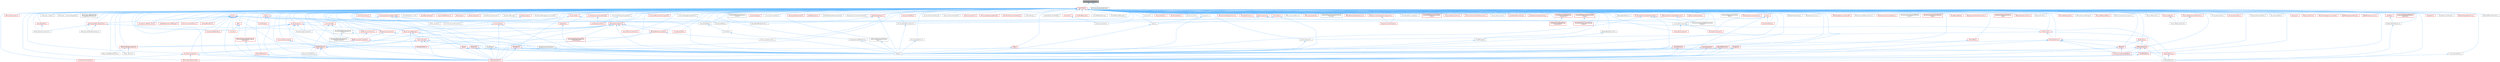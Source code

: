 digraph "NaniteAssemblyData.h"
{
 // INTERACTIVE_SVG=YES
 // LATEX_PDF_SIZE
  bgcolor="transparent";
  edge [fontname=Helvetica,fontsize=10,labelfontname=Helvetica,labelfontsize=10];
  node [fontname=Helvetica,fontsize=10,shape=box,height=0.2,width=0.4];
  Node1 [id="Node000001",label="NaniteAssemblyData.h",height=0.2,width=0.4,color="gray40", fillcolor="grey60", style="filled", fontcolor="black",tooltip=" "];
  Node1 -> Node2 [id="edge1_Node000001_Node000002",dir="back",color="steelblue1",style="solid",tooltip=" "];
  Node2 [id="Node000002",label="EngineTypes.h",height=0.2,width=0.4,color="red", fillcolor="#FFF0F0", style="filled",URL="$df/dcf/EngineTypes_8h.html",tooltip=" "];
  Node2 -> Node3 [id="edge2_Node000002_Node000003",dir="back",color="steelblue1",style="solid",tooltip=" "];
  Node3 [id="Node000003",label="AIAsyncTaskBlueprintProxy.h",height=0.2,width=0.4,color="grey40", fillcolor="white", style="filled",URL="$db/d07/AIAsyncTaskBlueprintProxy_8h.html",tooltip=" "];
  Node2 -> Node4 [id="edge3_Node000002_Node000004",dir="back",color="steelblue1",style="solid",tooltip=" "];
  Node4 [id="Node000004",label="AIPerceptionSystem.h",height=0.2,width=0.4,color="red", fillcolor="#FFF0F0", style="filled",URL="$d0/d08/AIPerceptionSystem_8h.html",tooltip=" "];
  Node2 -> Node6 [id="edge4_Node000002_Node000006",dir="back",color="steelblue1",style="solid",tooltip=" "];
  Node6 [id="Node000006",label="AITask_MoveTo.h",height=0.2,width=0.4,color="grey40", fillcolor="white", style="filled",URL="$d4/dc4/AITask__MoveTo_8h.html",tooltip=" "];
  Node2 -> Node7 [id="edge5_Node000002_Node000007",dir="back",color="steelblue1",style="solid",tooltip=" "];
  Node7 [id="Node000007",label="AITask_RunEQS.h",height=0.2,width=0.4,color="grey40", fillcolor="white", style="filled",URL="$d9/d9f/AITask__RunEQS_8h.html",tooltip=" "];
  Node2 -> Node8 [id="edge6_Node000002_Node000008",dir="back",color="steelblue1",style="solid",tooltip=" "];
  Node8 [id="Node000008",label="AbilitySystemBlueprintLibrary.h",height=0.2,width=0.4,color="grey40", fillcolor="white", style="filled",URL="$d5/dd6/AbilitySystemBlueprintLibrary_8h.html",tooltip=" "];
  Node2 -> Node9 [id="edge7_Node000002_Node000009",dir="back",color="steelblue1",style="solid",tooltip=" "];
  Node9 [id="Node000009",label="AbilitySystemComponent.h",height=0.2,width=0.4,color="grey40", fillcolor="white", style="filled",URL="$d0/da3/AbilitySystemComponent_8h.html",tooltip=" "];
  Node2 -> Node10 [id="edge8_Node000002_Node000010",dir="back",color="steelblue1",style="solid",tooltip=" "];
  Node10 [id="Node000010",label="AbilityTask_Repeat.h",height=0.2,width=0.4,color="grey40", fillcolor="white", style="filled",URL="$da/d7d/AbilityTask__Repeat_8h.html",tooltip=" "];
  Node2 -> Node11 [id="edge9_Node000002_Node000011",dir="back",color="steelblue1",style="solid",tooltip=" "];
  Node11 [id="Node000011",label="AbilityTask_VisualizeTargeting.h",height=0.2,width=0.4,color="grey40", fillcolor="white", style="filled",URL="$df/dbd/AbilityTask__VisualizeTargeting_8h.html",tooltip=" "];
  Node2 -> Node12 [id="edge10_Node000002_Node000012",dir="back",color="steelblue1",style="solid",tooltip=" "];
  Node12 [id="Node000012",label="AbilityTask_WaitAttribute\lChangeRatioThreshold.h",height=0.2,width=0.4,color="grey40", fillcolor="white", style="filled",URL="$de/d5e/AbilityTask__WaitAttributeChangeRatioThreshold_8h.html",tooltip=" "];
  Node2 -> Node13 [id="edge11_Node000002_Node000013",dir="back",color="steelblue1",style="solid",tooltip=" "];
  Node13 [id="Node000013",label="Actor.h",height=0.2,width=0.4,color="red", fillcolor="#FFF0F0", style="filled",URL="$d0/d43/Actor_8h.html",tooltip=" "];
  Node13 -> Node371 [id="edge12_Node000013_Node000371",dir="back",color="steelblue1",style="solid",tooltip=" "];
  Node371 [id="Node000371",label="Character.h",height=0.2,width=0.4,color="red", fillcolor="#FFF0F0", style="filled",URL="$db/dc7/Character_8h.html",tooltip=" "];
  Node13 -> Node377 [id="edge13_Node000013_Node000377",dir="back",color="steelblue1",style="solid",tooltip=" "];
  Node377 [id="Node000377",label="ComponentEditorUtils.h",height=0.2,width=0.4,color="red", fillcolor="#FFF0F0", style="filled",URL="$d0/d4b/ComponentEditorUtils_8h.html",tooltip=" "];
  Node13 -> Node57 [id="edge14_Node000013_Node000057",dir="back",color="steelblue1",style="solid",tooltip=" "];
  Node57 [id="Node000057",label="EditorEngine.h",height=0.2,width=0.4,color="red", fillcolor="#FFF0F0", style="filled",URL="$da/d0c/EditorEngine_8h.html",tooltip=" "];
  Node13 -> Node278 [id="edge15_Node000013_Node000278",dir="back",color="steelblue1",style="solid",tooltip=" "];
  Node278 [id="Node000278",label="EngineSharedPCH.h",height=0.2,width=0.4,color="red", fillcolor="#FFF0F0", style="filled",URL="$dc/dbb/EngineSharedPCH_8h.html",tooltip=" "];
  Node13 -> Node294 [id="edge16_Node000013_Node000294",dir="back",color="steelblue1",style="solid",tooltip=" "];
  Node294 [id="Node000294",label="EngineUtils.h",height=0.2,width=0.4,color="red", fillcolor="#FFF0F0", style="filled",URL="$d4/d61/EngineUtils_8h.html",tooltip=" "];
  Node294 -> Node50 [id="edge17_Node000294_Node000050",dir="back",color="steelblue1",style="solid",tooltip=" "];
  Node50 [id="Node000050",label="Engine.h",height=0.2,width=0.4,color="grey40", fillcolor="white", style="filled",URL="$d1/d34/Public_2Engine_8h.html",tooltip=" "];
  Node13 -> Node775 [id="edge18_Node000013_Node000775",dir="back",color="steelblue1",style="solid",tooltip=" "];
  Node775 [id="Node000775",label="GameStateBase.h",height=0.2,width=0.4,color="grey40", fillcolor="white", style="filled",URL="$dd/db9/GameStateBase_8h.html",tooltip=" "];
  Node775 -> Node776 [id="edge19_Node000775_Node000776",dir="back",color="steelblue1",style="solid",tooltip=" "];
  Node776 [id="Node000776",label="GameState.h",height=0.2,width=0.4,color="grey40", fillcolor="white", style="filled",URL="$dc/db4/GameState_8h.html",tooltip=" "];
  Node776 -> Node50 [id="edge20_Node000776_Node000050",dir="back",color="steelblue1",style="solid",tooltip=" "];
  Node13 -> Node802 [id="edge21_Node000013_Node000802",dir="back",color="steelblue1",style="solid",tooltip=" "];
  Node802 [id="Node000802",label="GameplayAbilityTargetTypes.h",height=0.2,width=0.4,color="red", fillcolor="#FFF0F0", style="filled",URL="$d8/dd1/GameplayAbilityTargetTypes_8h.html",tooltip=" "];
  Node802 -> Node8 [id="edge22_Node000802_Node000008",dir="back",color="steelblue1",style="solid",tooltip=" "];
  Node802 -> Node9 [id="edge23_Node000802_Node000009",dir="back",color="steelblue1",style="solid",tooltip=" "];
  Node802 -> Node793 [id="edge24_Node000802_Node000793",dir="back",color="steelblue1",style="solid",tooltip=" "];
  Node793 [id="Node000793",label="GameplayAbilityTargetActor\l_Trace.h",height=0.2,width=0.4,color="grey40", fillcolor="white", style="filled",URL="$d6/d1b/GameplayAbilityTargetActor__Trace_8h.html",tooltip=" "];
  Node793 -> Node794 [id="edge25_Node000793_Node000794",dir="back",color="steelblue1",style="solid",tooltip=" "];
  Node794 [id="Node000794",label="GameplayAbilityTargetActor\l_GroundTrace.h",height=0.2,width=0.4,color="red", fillcolor="#FFF0F0", style="filled",URL="$d8/daf/GameplayAbilityTargetActor__GroundTrace_8h.html",tooltip=" "];
  Node793 -> Node796 [id="edge26_Node000793_Node000796",dir="back",color="steelblue1",style="solid",tooltip=" "];
  Node796 [id="Node000796",label="GameplayAbilityTargetActor\l_SingleLineTrace.h",height=0.2,width=0.4,color="grey40", fillcolor="white", style="filled",URL="$dc/d15/GameplayAbilityTargetActor__SingleLineTrace_8h.html",tooltip=" "];
  Node13 -> Node849 [id="edge27_Node000013_Node000849",dir="back",color="steelblue1",style="solid",tooltip=" "];
  Node849 [id="Node000849",label="GameplayCueNotify_Actor.h",height=0.2,width=0.4,color="red", fillcolor="#FFF0F0", style="filled",URL="$df/d91/GameplayCueNotify__Actor_8h.html",tooltip=" "];
  Node13 -> Node777 [id="edge28_Node000013_Node000777",dir="back",color="steelblue1",style="solid",tooltip=" "];
  Node777 [id="Node000777",label="GameplayStatics.h",height=0.2,width=0.4,color="red", fillcolor="#FFF0F0", style="filled",URL="$d9/dc8/GameplayStatics_8h.html",tooltip=" "];
  Node13 -> Node453 [id="edge29_Node000013_Node000453",dir="back",color="steelblue1",style="solid",tooltip=" "];
  Node453 [id="Node000453",label="LandscapeProxy.h",height=0.2,width=0.4,color="red", fillcolor="#FFF0F0", style="filled",URL="$db/dae/LandscapeProxy_8h.html",tooltip=" "];
  Node453 -> Node460 [id="edge30_Node000453_Node000460",dir="back",color="steelblue1",style="solid",tooltip=" "];
  Node460 [id="Node000460",label="LandscapeRender.h",height=0.2,width=0.4,color="grey40", fillcolor="white", style="filled",URL="$df/d67/LandscapeRender_8h.html",tooltip=" "];
  Node13 -> Node1038 [id="edge31_Node000013_Node001038",dir="back",color="steelblue1",style="solid",tooltip=" "];
  Node1038 [id="Node001038",label="LightWeightInstanceManager.h",height=0.2,width=0.4,color="red", fillcolor="#FFF0F0", style="filled",URL="$d8/d04/LightWeightInstanceManager_8h.html",tooltip=" "];
  Node13 -> Node1051 [id="edge32_Node000013_Node001051",dir="back",color="steelblue1",style="solid",tooltip=" "];
  Node1051 [id="Node001051",label="MovieSceneSubSection.h",height=0.2,width=0.4,color="red", fillcolor="#FFF0F0", style="filled",URL="$dd/d38/MovieSceneSubSection_8h.html",tooltip=" "];
  Node13 -> Node1062 [id="edge33_Node000013_Node001062",dir="back",color="steelblue1",style="solid",tooltip=" "];
  Node1062 [id="Node001062",label="NavMovementComponent.h",height=0.2,width=0.4,color="red", fillcolor="#FFF0F0", style="filled",URL="$de/d97/NavMovementComponent_8h.html",tooltip=" "];
  Node1062 -> Node50 [id="edge34_Node001062_Node000050",dir="back",color="steelblue1",style="solid",tooltip=" "];
  Node1062 -> Node1063 [id="edge35_Node001062_Node001063",dir="back",color="steelblue1",style="solid",tooltip=" "];
  Node1063 [id="Node001063",label="PathFollowingComponent.h",height=0.2,width=0.4,color="red", fillcolor="#FFF0F0", style="filled",URL="$d5/d0b/PathFollowingComponent_8h.html",tooltip=" "];
  Node1063 -> Node3 [id="edge36_Node001063_Node000003",dir="back",color="steelblue1",style="solid",tooltip=" "];
  Node1063 -> Node6 [id="edge37_Node001063_Node000006",dir="back",color="steelblue1",style="solid",tooltip=" "];
  Node13 -> Node1105 [id="edge38_Node000013_Node001105",dir="back",color="steelblue1",style="solid",tooltip=" "];
  Node1105 [id="Node001105",label="Pawn.h",height=0.2,width=0.4,color="red", fillcolor="#FFF0F0", style="filled",URL="$db/d0a/Pawn_8h.html",tooltip=" "];
  Node1105 -> Node371 [id="edge39_Node001105_Node000371",dir="back",color="steelblue1",style="solid",tooltip=" "];
  Node1105 -> Node278 [id="edge40_Node001105_Node000278",dir="back",color="steelblue1",style="solid",tooltip=" "];
  Node13 -> Node1113 [id="edge41_Node000013_Node001113",dir="back",color="steelblue1",style="solid",tooltip=" "];
  Node1113 [id="Node001113",label="PlayerCameraManager.h",height=0.2,width=0.4,color="red", fillcolor="#FFF0F0", style="filled",URL="$d6/da6/PlayerCameraManager_8h.html",tooltip=" "];
  Node1113 -> Node50 [id="edge42_Node001113_Node000050",dir="back",color="steelblue1",style="solid",tooltip=" "];
  Node1113 -> Node278 [id="edge43_Node001113_Node000278",dir="back",color="steelblue1",style="solid",tooltip=" "];
  Node1113 -> Node386 [id="edge44_Node001113_Node000386",dir="back",color="steelblue1",style="solid",tooltip=" "];
  Node386 [id="Node000386",label="PlayerController.h",height=0.2,width=0.4,color="red", fillcolor="#FFF0F0", style="filled",URL="$db/db4/PlayerController_8h.html",tooltip=" "];
  Node386 -> Node387 [id="edge45_Node000386_Node000387",dir="back",color="steelblue1",style="solid",tooltip=" "];
  Node387 [id="Node000387",label="BodyInstance.h",height=0.2,width=0.4,color="red", fillcolor="#FFF0F0", style="filled",URL="$d3/d42/BodyInstance_8h.html",tooltip=" "];
  Node387 -> Node278 [id="edge46_Node000387_Node000278",dir="back",color="steelblue1",style="solid",tooltip=" "];
  Node387 -> Node447 [id="edge47_Node000387_Node000447",dir="back",color="steelblue1",style="solid",tooltip=" "];
  Node447 [id="Node000447",label="ISMComponentDescriptor.h",height=0.2,width=0.4,color="red", fillcolor="#FFF0F0", style="filled",URL="$dd/d82/ISMComponentDescriptor_8h.html",tooltip=" "];
  Node387 -> Node453 [id="edge48_Node000387_Node000453",dir="back",color="steelblue1",style="solid",tooltip=" "];
  Node387 -> Node463 [id="edge49_Node000387_Node000463",dir="back",color="steelblue1",style="solid",tooltip=" "];
  Node463 [id="Node000463",label="PhysicsThreadLibrary.h",height=0.2,width=0.4,color="grey40", fillcolor="white", style="filled",URL="$dd/df6/PhysicsThreadLibrary_8h.html",tooltip=" "];
  Node387 -> Node464 [id="edge50_Node000387_Node000464",dir="back",color="steelblue1",style="solid",tooltip=" "];
  Node464 [id="Node000464",label="PrimitiveComponent.h",height=0.2,width=0.4,color="red", fillcolor="#FFF0F0", style="filled",URL="$df/d9f/PrimitiveComponent_8h.html",tooltip=" "];
  Node464 -> Node484 [id="edge51_Node000464_Node000484",dir="back",color="steelblue1",style="solid",tooltip=" "];
  Node484 [id="Node000484",label="ClusterUnionComponent.h",height=0.2,width=0.4,color="red", fillcolor="#FFF0F0", style="filled",URL="$d0/d16/ClusterUnionComponent_8h.html",tooltip=" "];
  Node464 -> Node278 [id="edge52_Node000464_Node000278",dir="back",color="steelblue1",style="solid",tooltip=" "];
  Node464 -> Node447 [id="edge53_Node000464_Node000447",dir="back",color="steelblue1",style="solid",tooltip=" "];
  Node386 -> Node770 [id="edge54_Node000386_Node000770",dir="back",color="steelblue1",style="solid",tooltip=" "];
  Node770 [id="Node000770",label="DebugCameraController.h",height=0.2,width=0.4,color="grey40", fillcolor="white", style="filled",URL="$d1/d9e/DebugCameraController_8h.html",tooltip=" "];
  Node770 -> Node50 [id="edge55_Node000770_Node000050",dir="back",color="steelblue1",style="solid",tooltip=" "];
  Node386 -> Node278 [id="edge56_Node000386_Node000278",dir="back",color="steelblue1",style="solid",tooltip=" "];
  Node386 -> Node777 [id="edge57_Node000386_Node000777",dir="back",color="steelblue1",style="solid",tooltip=" "];
  Node386 -> Node778 [id="edge58_Node000386_Node000778",dir="back",color="steelblue1",style="solid",tooltip=" "];
  Node778 [id="Node000778",label="LocalPlayer.h",height=0.2,width=0.4,color="grey40", fillcolor="white", style="filled",URL="$d9/d4a/LocalPlayer_8h.html",tooltip=" "];
  Node778 -> Node50 [id="edge59_Node000778_Node000050",dir="back",color="steelblue1",style="solid",tooltip=" "];
  Node778 -> Node278 [id="edge60_Node000778_Node000278",dir="back",color="steelblue1",style="solid",tooltip=" "];
  Node13 -> Node464 [id="edge61_Node000013_Node000464",dir="back",color="steelblue1",style="solid",tooltip=" "];
  Node13 -> Node1305 [id="edge62_Node000013_Node001305",dir="back",color="steelblue1",style="solid",tooltip=" "];
  Node1305 [id="Node001305",label="SkeletalMeshActor.h",height=0.2,width=0.4,color="red", fillcolor="#FFF0F0", style="filled",URL="$dc/d45/SkeletalMeshActor_8h.html",tooltip=" "];
  Node2 -> Node1645 [id="edge63_Node000002_Node001645",dir="back",color="steelblue1",style="solid",tooltip=" "];
  Node1645 [id="Node001645",label="ActorComponent.h",height=0.2,width=0.4,color="red", fillcolor="#FFF0F0", style="filled",URL="$da/db1/ActorComponent_8h.html",tooltip=" "];
  Node1645 -> Node371 [id="edge64_Node001645_Node000371",dir="back",color="steelblue1",style="solid",tooltip=" "];
  Node1645 -> Node377 [id="edge65_Node001645_Node000377",dir="back",color="steelblue1",style="solid",tooltip=" "];
  Node1645 -> Node278 [id="edge66_Node001645_Node000278",dir="back",color="steelblue1",style="solid",tooltip=" "];
  Node1645 -> Node1712 [id="edge67_Node001645_Node001712",dir="back",color="steelblue1",style="solid",tooltip=" "];
  Node1712 [id="Node001712",label="MovementComponent.h",height=0.2,width=0.4,color="red", fillcolor="#FFF0F0", style="filled",URL="$dd/dc8/MovementComponent_8h.html",tooltip=" "];
  Node1712 -> Node50 [id="edge68_Node001712_Node000050",dir="back",color="steelblue1",style="solid",tooltip=" "];
  Node1712 -> Node1062 [id="edge69_Node001712_Node001062",dir="back",color="steelblue1",style="solid",tooltip=" "];
  Node1645 -> Node1063 [id="edge70_Node001645_Node001063",dir="back",color="steelblue1",style="solid",tooltip=" "];
  Node1645 -> Node1732 [id="edge71_Node001645_Node001732",dir="back",color="steelblue1",style="solid",tooltip=" "];
  Node1732 [id="Node001732",label="PawnSensingComponent.h",height=0.2,width=0.4,color="grey40", fillcolor="white", style="filled",URL="$d0/d30/PawnSensingComponent_8h.html",tooltip=" "];
  Node2 -> Node1885 [id="edge72_Node000002_Node001885",dir="back",color="steelblue1",style="solid",tooltip=" "];
  Node1885 [id="Node001885",label="ActorTransactionAnnotation.h",height=0.2,width=0.4,color="grey40", fillcolor="white", style="filled",URL="$d7/d41/ActorTransactionAnnotation_8h.html",tooltip=" "];
  Node2 -> Node1471 [id="edge73_Node000002_Node001471",dir="back",color="steelblue1",style="solid",tooltip=" "];
  Node1471 [id="Node001471",label="AnimInstanceProxy.h",height=0.2,width=0.4,color="red", fillcolor="#FFF0F0", style="filled",URL="$d6/d6e/AnimInstanceProxy_8h.html",tooltip=" "];
  Node2 -> Node1886 [id="edge74_Node000002_Node001886",dir="back",color="steelblue1",style="solid",tooltip=" "];
  Node1886 [id="Node001886",label="AnimInterpFilter.h",height=0.2,width=0.4,color="red", fillcolor="#FFF0F0", style="filled",URL="$d1/dea/AnimInterpFilter_8h.html",tooltip=" "];
  Node1886 -> Node50 [id="edge75_Node001886_Node000050",dir="back",color="steelblue1",style="solid",tooltip=" "];
  Node1886 -> Node278 [id="edge76_Node001886_Node000278",dir="back",color="steelblue1",style="solid",tooltip=" "];
  Node2 -> Node1925 [id="edge77_Node000002_Node001925",dir="back",color="steelblue1",style="solid",tooltip=" "];
  Node1925 [id="Node001925",label="AnimNodeBase.h",height=0.2,width=0.4,color="red", fillcolor="#FFF0F0", style="filled",URL="$d9/dce/AnimNodeBase_8h.html",tooltip=" "];
  Node1925 -> Node278 [id="edge78_Node001925_Node000278",dir="back",color="steelblue1",style="solid",tooltip=" "];
  Node2 -> Node1939 [id="edge79_Node000002_Node001939",dir="back",color="steelblue1",style="solid",tooltip=" "];
  Node1939 [id="Node001939",label="AnimNotifyState_Trail.h",height=0.2,width=0.4,color="grey40", fillcolor="white", style="filled",URL="$dd/d77/AnimNotifyState__Trail_8h.html",tooltip=" "];
  Node2 -> Node1940 [id="edge80_Node000002_Node001940",dir="back",color="steelblue1",style="solid",tooltip=" "];
  Node1940 [id="Node001940",label="AssetBackedTarget.h",height=0.2,width=0.4,color="red", fillcolor="#FFF0F0", style="filled",URL="$d1/da4/AssetBackedTarget_8h.html",tooltip=" "];
  Node2 -> Node1943 [id="edge81_Node000002_Node001943",dir="back",color="steelblue1",style="solid",tooltip=" "];
  Node1943 [id="Node001943",label="AsyncTreeDifferences.h",height=0.2,width=0.4,color="red", fillcolor="#FFF0F0", style="filled",URL="$dd/d63/AsyncTreeDifferences_8h.html",tooltip=" "];
  Node2 -> Node1947 [id="edge82_Node000002_Node001947",dir="back",color="steelblue1",style="solid",tooltip=" "];
  Node1947 [id="Node001947",label="Attenuation.h",height=0.2,width=0.4,color="red", fillcolor="#FFF0F0", style="filled",URL="$d3/d18/Attenuation_8h.html",tooltip=" "];
  Node2 -> Node1744 [id="edge83_Node000002_Node001744",dir="back",color="steelblue1",style="solid",tooltip=" "];
  Node1744 [id="Node001744",label="AudioComponent.h",height=0.2,width=0.4,color="red", fillcolor="#FFF0F0", style="filled",URL="$d6/d67/AudioComponent_8h.html",tooltip=" "];
  Node2 -> Node1960 [id="edge84_Node000002_Node001960",dir="back",color="steelblue1",style="solid",tooltip=" "];
  Node1960 [id="Node001960",label="AutoDestroySubsystem.h",height=0.2,width=0.4,color="grey40", fillcolor="white", style="filled",URL="$df/d26/AutoDestroySubsystem_8h.html",tooltip=" "];
  Node2 -> Node1961 [id="edge85_Node000002_Node001961",dir="back",color="steelblue1",style="solid",tooltip=" "];
  Node1961 [id="Node001961",label="AvoidanceManager.h",height=0.2,width=0.4,color="grey40", fillcolor="white", style="filled",URL="$d8/de0/AvoidanceManager_8h.html",tooltip=" "];
  Node2 -> Node596 [id="edge86_Node000002_Node000596",dir="back",color="steelblue1",style="solid",tooltip=" "];
  Node596 [id="Node000596",label="BTTask_PlayAnimation.h",height=0.2,width=0.4,color="grey40", fillcolor="white", style="filled",URL="$db/d8d/BTTask__PlayAnimation_8h.html",tooltip=" "];
  Node2 -> Node1632 [id="edge87_Node000002_Node001632",dir="back",color="steelblue1",style="solid",tooltip=" "];
  Node1632 [id="Node001632",label="BaseIteratePackagesCommandlet.h",height=0.2,width=0.4,color="grey40", fillcolor="white", style="filled",URL="$db/d9e/BaseIteratePackagesCommandlet_8h.html",tooltip=" "];
  Node2 -> Node1962 [id="edge88_Node000002_Node001962",dir="back",color="steelblue1",style="solid",tooltip=" "];
  Node1962 [id="Node001962",label="BatchedElements.h",height=0.2,width=0.4,color="red", fillcolor="#FFF0F0", style="filled",URL="$d5/dde/BatchedElements_8h.html",tooltip=" "];
  Node1962 -> Node50 [id="edge89_Node001962_Node000050",dir="back",color="steelblue1",style="solid",tooltip=" "];
  Node1962 -> Node278 [id="edge90_Node001962_Node000278",dir="back",color="steelblue1",style="solid",tooltip=" "];
  Node2 -> Node1976 [id="edge91_Node000002_Node001976",dir="back",color="steelblue1",style="solid",tooltip=" "];
  Node1976 [id="Node001976",label="Blueprint.h",height=0.2,width=0.4,color="red", fillcolor="#FFF0F0", style="filled",URL="$d8/d4d/Blueprint_8h.html",tooltip=" "];
  Node1976 -> Node50 [id="edge92_Node001976_Node000050",dir="back",color="steelblue1",style="solid",tooltip=" "];
  Node1976 -> Node278 [id="edge93_Node001976_Node000278",dir="back",color="steelblue1",style="solid",tooltip=" "];
  Node2 -> Node387 [id="edge94_Node000002_Node000387",dir="back",color="steelblue1",style="solid",tooltip=" "];
  Node2 -> Node2133 [id="edge95_Node000002_Node002133",dir="back",color="steelblue1",style="solid",tooltip=" "];
  Node2133 [id="Node002133",label="CameraCutPlaybackCapability.h",height=0.2,width=0.4,color="grey40", fillcolor="white", style="filled",URL="$dc/d6c/CameraCutPlaybackCapability_8h.html",tooltip=" "];
  Node2133 -> Node1502 [id="edge96_Node002133_Node001502",dir="back",color="steelblue1",style="solid",tooltip=" "];
  Node1502 [id="Node001502",label="LevelSequencePlayer.h",height=0.2,width=0.4,color="red", fillcolor="#FFF0F0", style="filled",URL="$d0/d5e/LevelSequencePlayer_8h.html",tooltip=" "];
  Node2 -> Node2134 [id="edge97_Node000002_Node002134",dir="back",color="steelblue1",style="solid",tooltip=" "];
  Node2134 [id="Node002134",label="CameraTypes.h",height=0.2,width=0.4,color="red", fillcolor="#FFF0F0", style="filled",URL="$d7/d63/CameraTypes_8h.html",tooltip=" "];
  Node2134 -> Node50 [id="edge98_Node002134_Node000050",dir="back",color="steelblue1",style="solid",tooltip=" "];
  Node2134 -> Node278 [id="edge99_Node002134_Node000278",dir="back",color="steelblue1",style="solid",tooltip=" "];
  Node2134 -> Node1113 [id="edge100_Node002134_Node001113",dir="back",color="steelblue1",style="solid",tooltip=" "];
  Node2 -> Node2146 [id="edge101_Node000002_Node002146",dir="back",color="steelblue1",style="solid",tooltip=" "];
  Node2146 [id="Node002146",label="Canvas.h",height=0.2,width=0.4,color="grey40", fillcolor="white", style="filled",URL="$dc/dd4/Canvas_8h.html",tooltip=" "];
  Node2146 -> Node50 [id="edge102_Node002146_Node000050",dir="back",color="steelblue1",style="solid",tooltip=" "];
  Node2 -> Node2147 [id="edge103_Node000002_Node002147",dir="back",color="steelblue1",style="solid",tooltip=" "];
  Node2147 [id="Node002147",label="CanvasItem.h",height=0.2,width=0.4,color="grey40", fillcolor="white", style="filled",URL="$dc/df2/CanvasItem_8h.html",tooltip=" "];
  Node2147 -> Node2146 [id="edge104_Node002147_Node002146",dir="back",color="steelblue1",style="solid",tooltip=" "];
  Node2147 -> Node50 [id="edge105_Node002147_Node000050",dir="back",color="steelblue1",style="solid",tooltip=" "];
  Node2 -> Node2148 [id="edge106_Node000002_Node002148",dir="back",color="steelblue1",style="solid",tooltip=" "];
  Node2148 [id="Node002148",label="CanvasTypes.h",height=0.2,width=0.4,color="red", fillcolor="#FFF0F0", style="filled",URL="$db/d7d/CanvasTypes_8h.html",tooltip=" "];
  Node2148 -> Node2146 [id="edge107_Node002148_Node002146",dir="back",color="steelblue1",style="solid",tooltip=" "];
  Node2148 -> Node50 [id="edge108_Node002148_Node000050",dir="back",color="steelblue1",style="solid",tooltip=" "];
  Node2 -> Node2152 [id="edge109_Node000002_Node002152",dir="back",color="steelblue1",style="solid",tooltip=" "];
  Node2152 [id="Node002152",label="ChaosEventRelay.h",height=0.2,width=0.4,color="grey40", fillcolor="white", style="filled",URL="$d4/dc3/ChaosEventRelay_8h.html",tooltip=" "];
  Node2 -> Node371 [id="edge110_Node000002_Node000371",dir="back",color="steelblue1",style="solid",tooltip=" "];
  Node2 -> Node1067 [id="edge111_Node000002_Node001067",dir="back",color="steelblue1",style="solid",tooltip=" "];
  Node1067 [id="Node001067",label="CharacterMovementComponent.h",height=0.2,width=0.4,color="red", fillcolor="#FFF0F0", style="filled",URL="$d8/d84/CharacterMovementComponent_8h.html",tooltip=" "];
  Node2 -> Node2153 [id="edge112_Node000002_Node002153",dir="back",color="steelblue1",style="solid",tooltip=" "];
  Node2153 [id="Node002153",label="CheatManager.h",height=0.2,width=0.4,color="grey40", fillcolor="white", style="filled",URL="$d4/def/CheatManager_8h.html",tooltip=" "];
  Node2153 -> Node50 [id="edge113_Node002153_Node000050",dir="back",color="steelblue1",style="solid",tooltip=" "];
  Node2 -> Node484 [id="edge114_Node000002_Node000484",dir="back",color="steelblue1",style="solid",tooltip=" "];
  Node2 -> Node2154 [id="edge115_Node000002_Node002154",dir="back",color="steelblue1",style="solid",tooltip=" "];
  Node2154 [id="Node002154",label="CollisionDebugDrawingPublic.h",height=0.2,width=0.4,color="grey40", fillcolor="white", style="filled",URL="$de/d1f/CollisionDebugDrawingPublic_8h.html",tooltip=" "];
  Node2 -> Node2155 [id="edge116_Node000002_Node002155",dir="back",color="steelblue1",style="solid",tooltip=" "];
  Node2155 [id="Node002155",label="CollisionProfile.h",height=0.2,width=0.4,color="red", fillcolor="#FFF0F0", style="filled",URL="$dd/d0a/CollisionProfile_8h.html",tooltip=" "];
  Node2155 -> Node793 [id="edge117_Node002155_Node000793",dir="back",color="steelblue1",style="solid",tooltip=" "];
  Node2155 -> Node463 [id="edge118_Node002155_Node000463",dir="back",color="steelblue1",style="solid",tooltip=" "];
  Node2 -> Node2179 [id="edge119_Node000002_Node002179",dir="back",color="steelblue1",style="solid",tooltip=" "];
  Node2179 [id="Node002179",label="CollisionQueryParams.h",height=0.2,width=0.4,color="red", fillcolor="#FFF0F0", style="filled",URL="$d0/d44/CollisionQueryParams_8h.html",tooltip=" "];
  Node2179 -> Node387 [id="edge120_Node002179_Node000387",dir="back",color="steelblue1",style="solid",tooltip=" "];
  Node2179 -> Node50 [id="edge121_Node002179_Node000050",dir="back",color="steelblue1",style="solid",tooltip=" "];
  Node2179 -> Node278 [id="edge122_Node002179_Node000278",dir="back",color="steelblue1",style="solid",tooltip=" "];
  Node2179 -> Node794 [id="edge123_Node002179_Node000794",dir="back",color="steelblue1",style="solid",tooltip=" "];
  Node2179 -> Node793 [id="edge124_Node002179_Node000793",dir="back",color="steelblue1",style="solid",tooltip=" "];
  Node2179 -> Node777 [id="edge125_Node002179_Node000777",dir="back",color="steelblue1",style="solid",tooltip=" "];
  Node2179 -> Node2181 [id="edge126_Node002179_Node002181",dir="back",color="steelblue1",style="solid",tooltip=" "];
  Node2181 [id="Node002181",label="GenericPhysicsInterface.h",height=0.2,width=0.4,color="red", fillcolor="#FFF0F0", style="filled",URL="$d6/de8/GenericPhysicsInterface_8h.html",tooltip=" "];
  Node2179 -> Node464 [id="edge127_Node002179_Node000464",dir="back",color="steelblue1",style="solid",tooltip=" "];
  Node2179 -> Node2211 [id="edge128_Node002179_Node002211",dir="back",color="steelblue1",style="solid",tooltip=" "];
  Node2211 [id="Node002211",label="SceneQueryData.h",height=0.2,width=0.4,color="red", fillcolor="#FFF0F0", style="filled",URL="$dc/d62/SceneQueryData_8h.html",tooltip=" "];
  Node2179 -> Node595 [id="edge129_Node002179_Node000595",dir="back",color="steelblue1",style="solid",tooltip=" "];
  Node595 [id="Node000595",label="SkeletalMeshComponent.h",height=0.2,width=0.4,color="red", fillcolor="#FFF0F0", style="filled",URL="$d8/db5/SkeletalMeshComponent_8h.html",tooltip=" "];
  Node595 -> Node596 [id="edge130_Node000595_Node000596",dir="back",color="steelblue1",style="solid",tooltip=" "];
  Node595 -> Node278 [id="edge131_Node000595_Node000278",dir="back",color="steelblue1",style="solid",tooltip=" "];
  Node2 -> Node377 [id="edge132_Node000002_Node000377",dir="back",color="steelblue1",style="solid",tooltip=" "];
  Node2 -> Node2215 [id="edge133_Node000002_Node002215",dir="back",color="steelblue1",style="solid",tooltip=" "];
  Node2215 [id="Node002215",label="ComponentInstanceDataCache.h",height=0.2,width=0.4,color="red", fillcolor="#FFF0F0", style="filled",URL="$d7/dc3/ComponentInstanceDataCache_8h.html",tooltip=" "];
  Node2215 -> Node1645 [id="edge134_Node002215_Node001645",dir="back",color="steelblue1",style="solid",tooltip=" "];
  Node2215 -> Node1885 [id="edge135_Node002215_Node001885",dir="back",color="steelblue1",style="solid",tooltip=" "];
  Node2215 -> Node50 [id="edge136_Node002215_Node000050",dir="back",color="steelblue1",style="solid",tooltip=" "];
  Node2215 -> Node278 [id="edge137_Node002215_Node000278",dir="back",color="steelblue1",style="solid",tooltip=" "];
  Node2 -> Node2185 [id="edge138_Node000002_Node002185",dir="back",color="steelblue1",style="solid",tooltip=" "];
  Node2185 [id="Node002185",label="ConstraintInstanceBlueprint\lLibrary.h",height=0.2,width=0.4,color="grey40", fillcolor="white", style="filled",URL="$d4/d22/ConstraintInstanceBlueprintLibrary_8h.html",tooltip=" "];
  Node2 -> Node2216 [id="edge139_Node000002_Node002216",dir="back",color="steelblue1",style="solid",tooltip=" "];
  Node2216 [id="Node002216",label="ConstraintTypes.h",height=0.2,width=0.4,color="red", fillcolor="#FFF0F0", style="filled",URL="$d7/dd1/ConstraintTypes_8h.html",tooltip=" "];
  Node2 -> Node1431 [id="edge140_Node000002_Node001431",dir="back",color="steelblue1",style="solid",tooltip=" "];
  Node1431 [id="Node001431",label="CurveLinearColorAtlas.h",height=0.2,width=0.4,color="grey40", fillcolor="white", style="filled",URL="$dd/d63/CurveLinearColorAtlas_8h.html",tooltip=" "];
  Node2 -> Node2226 [id="edge141_Node000002_Node002226",dir="back",color="steelblue1",style="solid",tooltip=" "];
  Node2226 [id="Node002226",label="CustomRenderPass.h",height=0.2,width=0.4,color="grey40", fillcolor="white", style="filled",URL="$d1/dc1/CustomRenderPass_8h.html",tooltip=" "];
  Node2226 -> Node460 [id="edge142_Node002226_Node000460",dir="back",color="steelblue1",style="solid",tooltip=" "];
  Node2 -> Node2227 [id="edge143_Node000002_Node002227",dir="back",color="steelblue1",style="solid",tooltip=" "];
  Node2227 [id="Node002227",label="DataLayerEditorContext.h",height=0.2,width=0.4,color="red", fillcolor="#FFF0F0", style="filled",URL="$de/d61/DataLayerEditorContext_8h.html",tooltip=" "];
  Node2 -> Node2228 [id="edge144_Node000002_Node002228",dir="back",color="steelblue1",style="solid",tooltip=" "];
  Node2228 [id="Node002228",label="DataReplication.h",height=0.2,width=0.4,color="red", fillcolor="#FFF0F0", style="filled",URL="$d8/d2a/DataReplication_8h.html",tooltip=" "];
  Node2 -> Node2230 [id="edge145_Node000002_Node002230",dir="back",color="steelblue1",style="solid",tooltip=" "];
  Node2230 [id="Node002230",label="DataflowEditorBlueprintLibrary.h",height=0.2,width=0.4,color="grey40", fillcolor="white", style="filled",URL="$d8/d30/DataflowEditorBlueprintLibrary_8h.html",tooltip=" "];
  Node2 -> Node770 [id="edge146_Node000002_Node000770",dir="back",color="steelblue1",style="solid",tooltip=" "];
  Node2 -> Node2231 [id="edge147_Node000002_Node002231",dir="back",color="steelblue1",style="solid",tooltip=" "];
  Node2231 [id="Node002231",label="DebugCameraControllerSettings.h",height=0.2,width=0.4,color="grey40", fillcolor="white", style="filled",URL="$d4/dea/DebugCameraControllerSettings_8h.html",tooltip=" "];
  Node2 -> Node2232 [id="edge148_Node000002_Node002232",dir="back",color="steelblue1",style="solid",tooltip=" "];
  Node2232 [id="Node002232",label="DebugViewModeInterface.h",height=0.2,width=0.4,color="grey40", fillcolor="white", style="filled",URL="$d9/dfb/DebugViewModeInterface_8h.html",tooltip=" "];
  Node2 -> Node1753 [id="edge149_Node000002_Node001753",dir="back",color="steelblue1",style="solid",tooltip=" "];
  Node1753 [id="Node001753",label="DecalComponent.h",height=0.2,width=0.4,color="grey40", fillcolor="white", style="filled",URL="$dc/d4d/DecalComponent_8h.html",tooltip=" "];
  Node1753 -> Node50 [id="edge150_Node001753_Node000050",dir="back",color="steelblue1",style="solid",tooltip=" "];
  Node2 -> Node2233 [id="edge151_Node000002_Node002233",dir="back",color="steelblue1",style="solid",tooltip=" "];
  Node2233 [id="Node002233",label="DialogueSoundWaveProxy.h",height=0.2,width=0.4,color="grey40", fillcolor="white", style="filled",URL="$d3/dea/DialogueSoundWaveProxy_8h.html",tooltip=" "];
  Node2233 -> Node50 [id="edge152_Node002233_Node000050",dir="back",color="steelblue1",style="solid",tooltip=" "];
  Node2 -> Node1771 [id="edge153_Node000002_Node001771",dir="back",color="steelblue1",style="solid",tooltip=" "];
  Node1771 [id="Node001771",label="DirectionalLightComponent.h",height=0.2,width=0.4,color="grey40", fillcolor="white", style="filled",URL="$d7/d1c/DirectionalLightComponent_8h.html",tooltip=" "];
  Node1771 -> Node50 [id="edge154_Node001771_Node000050",dir="back",color="steelblue1",style="solid",tooltip=" "];
  Node2 -> Node691 [id="edge155_Node000002_Node000691",dir="back",color="steelblue1",style="solid",tooltip=" "];
  Node691 [id="Node000691",label="DistanceFieldAtlas.h",height=0.2,width=0.4,color="red", fillcolor="#FFF0F0", style="filled",URL="$df/def/DistanceFieldAtlas_8h.html",tooltip=" "];
  Node2 -> Node2234 [id="edge156_Node000002_Node002234",dir="back",color="steelblue1",style="solid",tooltip=" "];
  Node2234 [id="Node002234",label="DrawDebugHelpers.h",height=0.2,width=0.4,color="red", fillcolor="#FFF0F0", style="filled",URL="$d9/d46/DrawDebugHelpers_8h.html",tooltip=" "];
  Node2234 -> Node2232 [id="edge157_Node002234_Node002232",dir="back",color="steelblue1",style="solid",tooltip=" "];
  Node2234 -> Node50 [id="edge158_Node002234_Node000050",dir="back",color="steelblue1",style="solid",tooltip=" "];
  Node2 -> Node2249 [id="edge159_Node000002_Node002249",dir="back",color="steelblue1",style="solid",tooltip=" "];
  Node2249 [id="Node002249",label="DynamicResolutionProxy.h",height=0.2,width=0.4,color="grey40", fillcolor="white", style="filled",URL="$de/d4c/DynamicResolutionProxy_8h.html",tooltip=" "];
  Node2 -> Node2250 [id="edge160_Node000002_Node002250",dir="back",color="steelblue1",style="solid",tooltip=" "];
  Node2250 [id="Node002250",label="DynamicResolutionState.h",height=0.2,width=0.4,color="grey40", fillcolor="white", style="filled",URL="$df/d10/DynamicResolutionState_8h.html",tooltip=" "];
  Node2 -> Node2251 [id="edge161_Node000002_Node002251",dir="back",color="steelblue1",style="solid",tooltip=" "];
  Node2251 [id="Node002251",label="EditorComponents.h",height=0.2,width=0.4,color="red", fillcolor="#FFF0F0", style="filled",URL="$d8/d68/EditorComponents_8h.html",tooltip=" "];
  Node2 -> Node57 [id="edge162_Node000002_Node000057",dir="back",color="steelblue1",style="solid",tooltip=" "];
  Node2 -> Node2252 [id="edge163_Node000002_Node002252",dir="back",color="steelblue1",style="solid",tooltip=" "];
  Node2252 [id="Node002252",label="EditorLoadingSavingSettings.h",height=0.2,width=0.4,color="red", fillcolor="#FFF0F0", style="filled",URL="$dc/d28/EditorLoadingSavingSettings_8h.html",tooltip=" "];
  Node2 -> Node2253 [id="edge164_Node000002_Node002253",dir="back",color="steelblue1",style="solid",tooltip=" "];
  Node2253 [id="Node002253",label="EditorPerProjectUserSettings.h",height=0.2,width=0.4,color="red", fillcolor="#FFF0F0", style="filled",URL="$d2/d04/EditorPerProjectUserSettings_8h.html",tooltip=" "];
  Node2 -> Node2254 [id="edge165_Node000002_Node002254",dir="back",color="steelblue1",style="solid",tooltip=" "];
  Node2254 [id="Node002254",label="EditorSettings.h",height=0.2,width=0.4,color="grey40", fillcolor="white", style="filled",URL="$d7/df5/EditorSettings_8h.html",tooltip=" "];
  Node2 -> Node1434 [id="edge166_Node000002_Node001434",dir="back",color="steelblue1",style="solid",tooltip=" "];
  Node1434 [id="Node001434",label="Engine.h",height=0.2,width=0.4,color="red", fillcolor="#FFF0F0", style="filled",URL="$d0/de7/Classes_2Engine_2Engine_8h.html",tooltip=" "];
  Node1434 -> Node57 [id="edge167_Node001434_Node000057",dir="back",color="steelblue1",style="solid",tooltip=" "];
  Node1434 -> Node50 [id="edge168_Node001434_Node000050",dir="back",color="steelblue1",style="solid",tooltip=" "];
  Node1434 -> Node278 [id="edge169_Node001434_Node000278",dir="back",color="steelblue1",style="solid",tooltip=" "];
  Node2 -> Node50 [id="edge170_Node000002_Node000050",dir="back",color="steelblue1",style="solid",tooltip=" "];
  Node2 -> Node2255 [id="edge171_Node000002_Node002255",dir="back",color="steelblue1",style="solid",tooltip=" "];
  Node2255 [id="Node002255",label="EngineReplicationBridge.h",height=0.2,width=0.4,color="grey40", fillcolor="white", style="filled",URL="$d5/dd1/EngineReplicationBridge_8h.html",tooltip=" "];
  Node2 -> Node278 [id="edge172_Node000002_Node000278",dir="back",color="steelblue1",style="solid",tooltip=" "];
  Node2 -> Node294 [id="edge173_Node000002_Node000294",dir="back",color="steelblue1",style="solid",tooltip=" "];
  Node2 -> Node2256 [id="edge174_Node000002_Node002256",dir="back",color="steelblue1",style="solid",tooltip=" "];
  Node2256 [id="Node002256",label="EnvQueryTypes.h",height=0.2,width=0.4,color="red", fillcolor="#FFF0F0", style="filled",URL="$dc/d70/EnvQueryTypes_8h.html",tooltip=" "];
  Node2256 -> Node7 [id="edge175_Node002256_Node000007",dir="back",color="steelblue1",style="solid",tooltip=" "];
  Node2 -> Node2272 [id="edge176_Node000002_Node002272",dir="back",color="steelblue1",style="solid",tooltip=" "];
  Node2272 [id="Node002272",label="EpicRtcWebsocket.h",height=0.2,width=0.4,color="red", fillcolor="#FFF0F0", style="filled",URL="$d8/dde/EpicRtcWebsocket_8h.html",tooltip=" "];
  Node2 -> Node2274 [id="edge177_Node000002_Node002274",dir="back",color="steelblue1",style="solid",tooltip=" "];
  Node2274 [id="Node002274",label="FractureModeSettings.h",height=0.2,width=0.4,color="grey40", fillcolor="white", style="filled",URL="$d4/d52/FractureModeSettings_8h.html",tooltip=" "];
  Node2 -> Node986 [id="edge178_Node000002_Node000986",dir="back",color="steelblue1",style="solid",tooltip=" "];
  Node986 [id="Node000986",label="GameNetworkManager.h",height=0.2,width=0.4,color="grey40", fillcolor="white", style="filled",URL="$da/d57/GameNetworkManager_8h.html",tooltip=" "];
  Node2 -> Node776 [id="edge179_Node000002_Node000776",dir="back",color="steelblue1",style="solid",tooltip=" "];
  Node2 -> Node775 [id="edge180_Node000002_Node000775",dir="back",color="steelblue1",style="solid",tooltip=" "];
  Node2 -> Node794 [id="edge181_Node000002_Node000794",dir="back",color="steelblue1",style="solid",tooltip=" "];
  Node2 -> Node796 [id="edge182_Node000002_Node000796",dir="back",color="steelblue1",style="solid",tooltip=" "];
  Node2 -> Node793 [id="edge183_Node000002_Node000793",dir="back",color="steelblue1",style="solid",tooltip=" "];
  Node2 -> Node802 [id="edge184_Node000002_Node000802",dir="back",color="steelblue1",style="solid",tooltip=" "];
  Node2 -> Node849 [id="edge185_Node000002_Node000849",dir="back",color="steelblue1",style="solid",tooltip=" "];
  Node2 -> Node857 [id="edge186_Node000002_Node000857",dir="back",color="steelblue1",style="solid",tooltip=" "];
  Node857 [id="Node000857",label="GameplayEffect.h",height=0.2,width=0.4,color="red", fillcolor="#FFF0F0", style="filled",URL="$d4/d15/GameplayEffect_8h.html",tooltip=" "];
  Node857 -> Node9 [id="edge187_Node000857_Node000009",dir="back",color="steelblue1",style="solid",tooltip=" "];
  Node2 -> Node777 [id="edge188_Node000002_Node000777",dir="back",color="steelblue1",style="solid",tooltip=" "];
  Node2 -> Node2181 [id="edge189_Node000002_Node002181",dir="back",color="steelblue1",style="solid",tooltip=" "];
  Node2 -> Node583 [id="edge190_Node000002_Node000583",dir="back",color="steelblue1",style="solid",tooltip=" "];
  Node583 [id="Node000583",label="GroomComponent.h",height=0.2,width=0.4,color="grey40", fillcolor="white", style="filled",URL="$de/d2e/GroomComponent_8h.html",tooltip=" "];
  Node2 -> Node2275 [id="edge191_Node000002_Node002275",dir="back",color="steelblue1",style="solid",tooltip=" "];
  Node2275 [id="Node002275",label="GroomDesc.h",height=0.2,width=0.4,color="red", fillcolor="#FFF0F0", style="filled",URL="$d1/de9/GroomDesc_8h.html",tooltip=" "];
  Node2275 -> Node583 [id="edge192_Node002275_Node000583",dir="back",color="steelblue1",style="solid",tooltip=" "];
  Node2 -> Node2276 [id="edge193_Node000002_Node002276",dir="back",color="steelblue1",style="solid",tooltip=" "];
  Node2276 [id="Node002276",label="GroomEdit.h",height=0.2,width=0.4,color="grey40", fillcolor="white", style="filled",URL="$de/dde/GroomEdit_8h.html",tooltip=" "];
  Node2 -> Node2241 [id="edge194_Node000002_Node002241",dir="back",color="steelblue1",style="solid",tooltip=" "];
  Node2241 [id="Node002241",label="HairCardsDatas.h",height=0.2,width=0.4,color="red", fillcolor="#FFF0F0", style="filled",URL="$da/d01/HairCardsDatas_8h.html",tooltip=" "];
  Node2 -> Node2277 [id="edge195_Node000002_Node002277",dir="back",color="steelblue1",style="solid",tooltip=" "];
  Node2277 [id="Node002277",label="HairStrandsDatas.h",height=0.2,width=0.4,color="red", fillcolor="#FFF0F0", style="filled",URL="$d6/daf/HairStrandsDatas_8h.html",tooltip=" "];
  Node2 -> Node2279 [id="edge196_Node000002_Node002279",dir="back",color="steelblue1",style="solid",tooltip=" "];
  Node2279 [id="Node002279",label="HierarchicalLOD.h",height=0.2,width=0.4,color="grey40", fillcolor="white", style="filled",URL="$d4/def/HierarchicalLOD_8h.html",tooltip=" "];
  Node2 -> Node2280 [id="edge197_Node000002_Node002280",dir="back",color="steelblue1",style="solid",tooltip=" "];
  Node2280 [id="Node002280",label="IDisplayClusterViewport.h",height=0.2,width=0.4,color="red", fillcolor="#FFF0F0", style="filled",URL="$dc/d64/IDisplayClusterViewport_8h.html",tooltip=" "];
  Node2 -> Node2282 [id="edge198_Node000002_Node002282",dir="back",color="steelblue1",style="solid",tooltip=" "];
  Node2282 [id="Node002282",label="IDisplayClusterViewportConfiguration.h",height=0.2,width=0.4,color="red", fillcolor="#FFF0F0", style="filled",URL="$db/d34/IDisplayClusterViewportConfiguration_8h.html",tooltip=" "];
  Node2282 -> Node2280 [id="edge199_Node002282_Node002280",dir="back",color="steelblue1",style="solid",tooltip=" "];
  Node2 -> Node2285 [id="edge200_Node000002_Node002285",dir="back",color="steelblue1",style="solid",tooltip=" "];
  Node2285 [id="Node002285",label="IMovieScenePlaybackClient.h",height=0.2,width=0.4,color="red", fillcolor="#FFF0F0", style="filled",URL="$d6/dfe/IMovieScenePlaybackClient_8h.html",tooltip=" "];
  Node2 -> Node2288 [id="edge201_Node000002_Node002288",dir="back",color="steelblue1",style="solid",tooltip=" "];
  Node2288 [id="Node002288",label="IPackageAutoSaver.h",height=0.2,width=0.4,color="red", fillcolor="#FFF0F0", style="filled",URL="$d3/d84/IPackageAutoSaver_8h.html",tooltip=" "];
  Node2 -> Node2289 [id="edge202_Node000002_Node002289",dir="back",color="steelblue1",style="solid",tooltip=" "];
  Node2289 [id="Node002289",label="IPixelStreamingSignalling\lConnection.h",height=0.2,width=0.4,color="red", fillcolor="#FFF0F0", style="filled",URL="$d0/d6c/IPixelStreamingSignallingConnection_8h.html",tooltip=" "];
  Node2289 -> Node2293 [id="edge203_Node002289_Node002293",dir="back",color="steelblue1",style="solid",tooltip=" "];
  Node2293 [id="Node002293",label="PixelStreamingSignalling\lConnection.h",height=0.2,width=0.4,color="red", fillcolor="#FFF0F0", style="filled",URL="$d4/d30/PixelStreamingSignallingConnection_8h.html",tooltip=" "];
  Node2 -> Node675 [id="edge204_Node000002_Node000675",dir="back",color="steelblue1",style="solid",tooltip=" "];
  Node675 [id="Node000675",label="ISMComponentBatcher.h",height=0.2,width=0.4,color="grey40", fillcolor="white", style="filled",URL="$d8/def/ISMComponentBatcher_8h.html",tooltip=" "];
  Node2 -> Node2294 [id="edge205_Node000002_Node002294",dir="back",color="steelblue1",style="solid",tooltip=" "];
  Node2294 [id="Node002294",label="ISMComponentData.h",height=0.2,width=0.4,color="red", fillcolor="#FFF0F0", style="filled",URL="$d4/d37/ISMComponentData_8h.html",tooltip=" "];
  Node2 -> Node447 [id="edge206_Node000002_Node000447",dir="back",color="steelblue1",style="solid",tooltip=" "];
  Node2 -> Node2295 [id="edge207_Node000002_Node002295",dir="back",color="steelblue1",style="solid",tooltip=" "];
  Node2295 [id="Node002295",label="ISparseVolumeTextureStreaming\lManager.h",height=0.2,width=0.4,color="grey40", fillcolor="white", style="filled",URL="$d1/dfd/ISparseVolumeTextureStreamingManager_8h.html",tooltip=" "];
  Node2 -> Node2296 [id="edge208_Node000002_Node002296",dir="back",color="steelblue1",style="solid",tooltip=" "];
  Node2296 [id="Node002296",label="IWorldPartitionObjectResolver.h",height=0.2,width=0.4,color="red", fillcolor="#FFF0F0", style="filled",URL="$db/de8/IWorldPartitionObjectResolver_8h.html",tooltip=" "];
  Node2 -> Node2297 [id="edge209_Node000002_Node002297",dir="back",color="steelblue1",style="solid",tooltip=" "];
  Node2297 [id="Node002297",label="ImmediatePhysicsActorHandle\l_Chaos.h",height=0.2,width=0.4,color="red", fillcolor="#FFF0F0", style="filled",URL="$d8/d3f/ImmediatePhysicsActorHandle__Chaos_8h.html",tooltip=" "];
  Node2297 -> Node2299 [id="edge210_Node002297_Node002299",dir="back",color="steelblue1",style="solid",tooltip=" "];
  Node2299 [id="Node002299",label="ImmediatePhysicsJointHandle\l_Chaos.h",height=0.2,width=0.4,color="red", fillcolor="#FFF0F0", style="filled",URL="$d7/dd2/ImmediatePhysicsJointHandle__Chaos_8h.html",tooltip=" "];
  Node2 -> Node2301 [id="edge211_Node000002_Node002301",dir="back",color="steelblue1",style="solid",tooltip=" "];
  Node2301 [id="Node002301",label="ImmediatePhysicsAdapters.h",height=0.2,width=0.4,color="grey40", fillcolor="white", style="filled",URL="$dc/d4a/ImmediatePhysicsAdapters_8h.html",tooltip=" "];
  Node2 -> Node2299 [id="edge212_Node000002_Node002299",dir="back",color="steelblue1",style="solid",tooltip=" "];
  Node2 -> Node2302 [id="edge213_Node000002_Node002302",dir="back",color="steelblue1",style="solid",tooltip=" "];
  Node2302 [id="Node002302",label="ImmediatePhysicsSimulation\l_Chaos.h",height=0.2,width=0.4,color="red", fillcolor="#FFF0F0", style="filled",URL="$d2/dc6/ImmediatePhysicsSimulation__Chaos_8h.html",tooltip=" "];
  Node2 -> Node2304 [id="edge214_Node000002_Node002304",dir="back",color="steelblue1",style="solid",tooltip=" "];
  Node2304 [id="Node002304",label="InstanceDataSceneProxy.h",height=0.2,width=0.4,color="red", fillcolor="#FFF0F0", style="filled",URL="$d1/d2b/InstanceDataSceneProxy_8h.html",tooltip=" "];
  Node2 -> Node2310 [id="edge215_Node000002_Node002310",dir="back",color="steelblue1",style="solid",tooltip=" "];
  Node2310 [id="Node002310",label="InstanceUniformShaderParameters.h",height=0.2,width=0.4,color="red", fillcolor="#FFF0F0", style="filled",URL="$dc/df6/InstanceUniformShaderParameters_8h.html",tooltip=" "];
  Node2 -> Node2312 [id="edge216_Node000002_Node002312",dir="back",color="steelblue1",style="solid",tooltip=" "];
  Node2312 [id="Node002312",label="LandscapeGrassType.h",height=0.2,width=0.4,color="grey40", fillcolor="white", style="filled",URL="$d9/d1b/LandscapeGrassType_8h.html",tooltip=" "];
  Node2 -> Node453 [id="edge217_Node000002_Node000453",dir="back",color="steelblue1",style="solid",tooltip=" "];
  Node2 -> Node460 [id="edge218_Node000002_Node000460",dir="back",color="steelblue1",style="solid",tooltip=" "];
  Node2 -> Node2313 [id="edge219_Node000002_Node002313",dir="back",color="steelblue1",style="solid",tooltip=" "];
  Node2313 [id="Node002313",label="LevelEditorMiscSettings.h",height=0.2,width=0.4,color="red", fillcolor="#FFF0F0", style="filled",URL="$de/dc3/LevelEditorMiscSettings_8h.html",tooltip=" "];
  Node2 -> Node1525 [id="edge220_Node000002_Node001525",dir="back",color="steelblue1",style="solid",tooltip=" "];
  Node1525 [id="Node001525",label="LevelEditorViewportSettings.h",height=0.2,width=0.4,color="red", fillcolor="#FFF0F0", style="filled",URL="$df/dbd/LevelEditorViewportSettings_8h.html",tooltip=" "];
  Node2 -> Node2314 [id="edge221_Node000002_Node002314",dir="back",color="steelblue1",style="solid",tooltip=" "];
  Node2314 [id="Node002314",label="LevelSequenceCameraSettings.h",height=0.2,width=0.4,color="red", fillcolor="#FFF0F0", style="filled",URL="$d6/de2/LevelSequenceCameraSettings_8h.html",tooltip=" "];
  Node2314 -> Node1502 [id="edge222_Node002314_Node001502",dir="back",color="steelblue1",style="solid",tooltip=" "];
  Node2 -> Node1502 [id="edge223_Node000002_Node001502",dir="back",color="steelblue1",style="solid",tooltip=" "];
  Node2 -> Node1770 [id="edge224_Node000002_Node001770",dir="back",color="steelblue1",style="solid",tooltip=" "];
  Node1770 [id="Node001770",label="LightComponent.h",height=0.2,width=0.4,color="red", fillcolor="#FFF0F0", style="filled",URL="$da/dcc/LightComponent_8h.html",tooltip=" "];
  Node1770 -> Node1771 [id="edge225_Node001770_Node001771",dir="back",color="steelblue1",style="solid",tooltip=" "];
  Node1770 -> Node1772 [id="edge226_Node001770_Node001772",dir="back",color="steelblue1",style="solid",tooltip=" "];
  Node1772 [id="Node001772",label="LocalLightComponent.h",height=0.2,width=0.4,color="grey40", fillcolor="white", style="filled",URL="$d3/df2/LocalLightComponent_8h.html",tooltip=" "];
  Node1772 -> Node1773 [id="edge227_Node001772_Node001773",dir="back",color="steelblue1",style="solid",tooltip=" "];
  Node1773 [id="Node001773",label="PointLightComponent.h",height=0.2,width=0.4,color="red", fillcolor="#FFF0F0", style="filled",URL="$d7/d65/PointLightComponent_8h.html",tooltip=" "];
  Node1772 -> Node1775 [id="edge228_Node001772_Node001775",dir="back",color="steelblue1",style="solid",tooltip=" "];
  Node1775 [id="Node001775",label="RectLightComponent.h",height=0.2,width=0.4,color="red", fillcolor="#FFF0F0", style="filled",URL="$d1/dbd/RectLightComponent_8h.html",tooltip=" "];
  Node2 -> Node1968 [id="edge229_Node000002_Node001968",dir="back",color="steelblue1",style="solid",tooltip=" "];
  Node1968 [id="Node001968",label="LightMap.h",height=0.2,width=0.4,color="red", fillcolor="#FFF0F0", style="filled",URL="$d1/d76/LightMap_8h.html",tooltip=" "];
  Node1968 -> Node1969 [id="edge230_Node001968_Node001969",dir="back",color="steelblue1",style="solid",tooltip=" "];
  Node1969 [id="Node001969",label="MapBuildDataRegistry.h",height=0.2,width=0.4,color="grey40", fillcolor="white", style="filled",URL="$df/dac/MapBuildDataRegistry_8h.html",tooltip=" "];
  Node1969 -> Node460 [id="edge231_Node001969_Node000460",dir="back",color="steelblue1",style="solid",tooltip=" "];
  Node2 -> Node1038 [id="edge232_Node000002_Node001038",dir="back",color="steelblue1",style="solid",tooltip=" "];
  Node2 -> Node2315 [id="edge233_Node000002_Node002315",dir="back",color="steelblue1",style="solid",tooltip=" "];
  Node2315 [id="Node002315",label="LightingBuildOptions.h",height=0.2,width=0.4,color="grey40", fillcolor="white", style="filled",URL="$d1/de3/LightingBuildOptions_8h.html",tooltip=" "];
  Node2 -> Node2316 [id="edge234_Node000002_Node002316",dir="back",color="steelblue1",style="solid",tooltip=" "];
  Node2316 [id="Node002316",label="LightmapUniformShaderParameters.h",height=0.2,width=0.4,color="red", fillcolor="#FFF0F0", style="filled",URL="$d0/d17/LightmapUniformShaderParameters_8h.html",tooltip=" "];
  Node2316 -> Node2317 [id="edge235_Node002316_Node002317",dir="back",color="steelblue1",style="solid",tooltip=" "];
  Node2317 [id="Node002317",label="PrimitiveUniformShaderParameters\lBuilder.h",height=0.2,width=0.4,color="grey40", fillcolor="white", style="filled",URL="$dd/d96/PrimitiveUniformShaderParametersBuilder_8h.html",tooltip=" "];
  Node2 -> Node2318 [id="edge236_Node000002_Node002318",dir="back",color="steelblue1",style="solid",tooltip=" "];
  Node2318 [id="Node002318",label="LightmassOptionsObject.h",height=0.2,width=0.4,color="red", fillcolor="#FFF0F0", style="filled",URL="$dc/d24/LightmassOptionsObject_8h.html",tooltip=" "];
  Node2 -> Node2319 [id="edge237_Node000002_Node002319",dir="back",color="steelblue1",style="solid",tooltip=" "];
  Node2319 [id="Node002319",label="LightmassPrimitiveSettings\lObject.h",height=0.2,width=0.4,color="grey40", fillcolor="white", style="filled",URL="$d0/d89/LightmassPrimitiveSettingsObject_8h.html",tooltip=" "];
  Node2319 -> Node50 [id="edge238_Node002319_Node000050",dir="back",color="steelblue1",style="solid",tooltip=" "];
  Node2 -> Node1772 [id="edge239_Node000002_Node001772",dir="back",color="steelblue1",style="solid",tooltip=" "];
  Node2 -> Node778 [id="edge240_Node000002_Node000778",dir="back",color="steelblue1",style="solid",tooltip=" "];
  Node2 -> Node1969 [id="edge241_Node000002_Node001969",dir="back",color="steelblue1",style="solid",tooltip=" "];
  Node2 -> Node2187 [id="edge242_Node000002_Node002187",dir="back",color="steelblue1",style="solid",tooltip=" "];
  Node2187 [id="Node002187",label="Material.h",height=0.2,width=0.4,color="red", fillcolor="#FFF0F0", style="filled",URL="$df/d12/Material_8h.html",tooltip=" "];
  Node2187 -> Node278 [id="edge243_Node002187_Node000278",dir="back",color="steelblue1",style="solid",tooltip=" "];
  Node2187 -> Node2206 [id="edge244_Node002187_Node002206",dir="back",color="steelblue1",style="solid",tooltip=" "];
  Node2206 [id="Node002206",label="PrimitiveComponentHelper.h",height=0.2,width=0.4,color="red", fillcolor="#FFF0F0", style="filled",URL="$d1/d08/PrimitiveComponentHelper_8h.html",tooltip=" "];
  Node2 -> Node2320 [id="edge245_Node000002_Node002320",dir="back",color="steelblue1",style="solid",tooltip=" "];
  Node2320 [id="Node002320",label="MaterialExpressionShading\lModel.h",height=0.2,width=0.4,color="grey40", fillcolor="white", style="filled",URL="$de/dbc/MaterialExpressionShadingModel_8h.html",tooltip=" "];
  Node2 -> Node2321 [id="edge246_Node000002_Node002321",dir="back",color="steelblue1",style="solid",tooltip=" "];
  Node2321 [id="Node002321",label="MaterialExpressionSubstrate.h",height=0.2,width=0.4,color="red", fillcolor="#FFF0F0", style="filled",URL="$d2/d03/MaterialExpressionSubstrate_8h.html",tooltip=" "];
  Node2 -> Node2323 [id="edge247_Node000002_Node002323",dir="back",color="steelblue1",style="solid",tooltip=" "];
  Node2323 [id="Node002323",label="MaterialInstanceBaseProperty\lOverrides.h",height=0.2,width=0.4,color="red", fillcolor="#FFF0F0", style="filled",URL="$d8/dfa/MaterialInstanceBasePropertyOverrides_8h.html",tooltip=" "];
  Node2323 -> Node278 [id="edge248_Node002323_Node000278",dir="back",color="steelblue1",style="solid",tooltip=" "];
  Node2 -> Node2346 [id="edge249_Node000002_Node002346",dir="back",color="steelblue1",style="solid",tooltip=" "];
  Node2346 [id="Node002346",label="MaterialInterface.h",height=0.2,width=0.4,color="red", fillcolor="#FFF0F0", style="filled",URL="$de/daa/MaterialInterface_8h.html",tooltip=" "];
  Node2346 -> Node50 [id="edge250_Node002346_Node000050",dir="back",color="steelblue1",style="solid",tooltip=" "];
  Node2346 -> Node278 [id="edge251_Node002346_Node000278",dir="back",color="steelblue1",style="solid",tooltip=" "];
  Node2346 -> Node460 [id="edge252_Node002346_Node000460",dir="back",color="steelblue1",style="solid",tooltip=" "];
  Node2346 -> Node2187 [id="edge253_Node002346_Node002187",dir="back",color="steelblue1",style="solid",tooltip=" "];
  Node2346 -> Node2206 [id="edge254_Node002346_Node002206",dir="back",color="steelblue1",style="solid",tooltip=" "];
  Node2 -> Node2355 [id="edge255_Node000002_Node002355",dir="back",color="steelblue1",style="solid",tooltip=" "];
  Node2355 [id="Node002355",label="MaterialMerging.h",height=0.2,width=0.4,color="red", fillcolor="#FFF0F0", style="filled",URL="$d9/d6c/MaterialMerging_8h.html",tooltip=" "];
  Node2355 -> Node278 [id="edge256_Node002355_Node000278",dir="back",color="steelblue1",style="solid",tooltip=" "];
  Node2 -> Node2362 [id="edge257_Node000002_Node002362",dir="back",color="steelblue1",style="solid",tooltip=" "];
  Node2362 [id="Node002362",label="MaterialShared.h",height=0.2,width=0.4,color="red", fillcolor="#FFF0F0", style="filled",URL="$d7/d0b/MaterialShared_8h.html",tooltip=" "];
  Node2362 -> Node50 [id="edge258_Node002362_Node000050",dir="back",color="steelblue1",style="solid",tooltip=" "];
  Node2362 -> Node278 [id="edge259_Node002362_Node000278",dir="back",color="steelblue1",style="solid",tooltip=" "];
  Node2362 -> Node460 [id="edge260_Node002362_Node000460",dir="back",color="steelblue1",style="solid",tooltip=" "];
  Node2362 -> Node2206 [id="edge261_Node002362_Node002206",dir="back",color="steelblue1",style="solid",tooltip=" "];
  Node2 -> Node2367 [id="edge262_Node000002_Node002367",dir="back",color="steelblue1",style="solid",tooltip=" "];
  Node2367 [id="Node002367",label="MediaProfileSettings.h",height=0.2,width=0.4,color="grey40", fillcolor="white", style="filled",URL="$d4/da0/MediaProfileSettings_8h.html",tooltip=" "];
  Node2 -> Node2368 [id="edge263_Node000002_Node002368",dir="back",color="steelblue1",style="solid",tooltip=" "];
  Node2368 [id="Node002368",label="MeshAssetFunctions.h",height=0.2,width=0.4,color="grey40", fillcolor="white", style="filled",URL="$dd/de6/MeshAssetFunctions_8h.html",tooltip=" "];
  Node2 -> Node2369 [id="edge264_Node000002_Node002369",dir="back",color="steelblue1",style="solid",tooltip=" "];
  Node2369 [id="Node002369",label="MeshBatch.h",height=0.2,width=0.4,color="red", fillcolor="#FFF0F0", style="filled",URL="$d5/d9d/MeshBatch_8h.html",tooltip=" "];
  Node2369 -> Node50 [id="edge265_Node002369_Node000050",dir="back",color="steelblue1",style="solid",tooltip=" "];
  Node2369 -> Node278 [id="edge266_Node002369_Node000278",dir="back",color="steelblue1",style="solid",tooltip=" "];
  Node2369 -> Node460 [id="edge267_Node002369_Node000460",dir="back",color="steelblue1",style="solid",tooltip=" "];
  Node2 -> Node694 [id="edge268_Node000002_Node000694",dir="back",color="steelblue1",style="solid",tooltip=" "];
  Node694 [id="Node000694",label="Model.h",height=0.2,width=0.4,color="red", fillcolor="#FFF0F0", style="filled",URL="$dd/d63/Public_2Model_8h.html",tooltip=" "];
  Node694 -> Node50 [id="edge269_Node000694_Node000050",dir="back",color="steelblue1",style="solid",tooltip=" "];
  Node694 -> Node278 [id="edge270_Node000694_Node000278",dir="back",color="steelblue1",style="solid",tooltip=" "];
  Node2 -> Node2371 [id="edge271_Node000002_Node002371",dir="back",color="steelblue1",style="solid",tooltip=" "];
  Node2371 [id="Node002371",label="ModelingObjectsCreationAPI.h",height=0.2,width=0.4,color="red", fillcolor="#FFF0F0", style="filled",URL="$df/d4c/ModelingObjectsCreationAPI_8h.html",tooltip=" "];
  Node2 -> Node1712 [id="edge272_Node000002_Node001712",dir="back",color="steelblue1",style="solid",tooltip=" "];
  Node2 -> Node2372 [id="edge273_Node000002_Node002372",dir="back",color="steelblue1",style="solid",tooltip=" "];
  Node2372 [id="Node002372",label="MovieScene3DAttachSection.h",height=0.2,width=0.4,color="grey40", fillcolor="white", style="filled",URL="$d4/db3/MovieScene3DAttachSection_8h.html",tooltip=" "];
  Node2 -> Node2373 [id="edge274_Node000002_Node002373",dir="back",color="steelblue1",style="solid",tooltip=" "];
  Node2373 [id="Node002373",label="MovieSceneCommonHelpers.h",height=0.2,width=0.4,color="red", fillcolor="#FFF0F0", style="filled",URL="$d9/dd2/MovieSceneCommonHelpers_8h.html",tooltip=" "];
  Node2 -> Node1563 [id="edge275_Node000002_Node001563",dir="back",color="steelblue1",style="solid",tooltip=" "];
  Node1563 [id="Node001563",label="MovieSceneComponentMobility\lSystem.h",height=0.2,width=0.4,color="grey40", fillcolor="white", style="filled",URL="$d7/dca/MovieSceneComponentMobilitySystem_8h.html",tooltip=" "];
  Node2 -> Node1051 [id="edge276_Node000002_Node001051",dir="back",color="steelblue1",style="solid",tooltip=" "];
  Node2 -> Node1836 [id="edge277_Node000002_Node001836",dir="back",color="steelblue1",style="solid",tooltip=" "];
  Node1836 [id="Node001836",label="MovieSceneTracksComponent\lTypes.h",height=0.2,width=0.4,color="red", fillcolor="#FFF0F0", style="filled",URL="$d5/d6a/MovieSceneTracksComponentTypes_8h.html",tooltip=" "];
  Node2 -> Node1062 [id="edge278_Node000002_Node001062",dir="back",color="steelblue1",style="solid",tooltip=" "];
  Node2 -> Node2449 [id="edge279_Node000002_Node002449",dir="back",color="steelblue1",style="solid",tooltip=" "];
  Node2449 [id="Node002449",label="NavMovementInterface.h",height=0.2,width=0.4,color="red", fillcolor="#FFF0F0", style="filled",URL="$d2/de5/NavMovementInterface_8h.html",tooltip=" "];
  Node2449 -> Node1062 [id="edge280_Node002449_Node001062",dir="back",color="steelblue1",style="solid",tooltip=" "];
  Node2 -> Node1810 [id="edge281_Node000002_Node001810",dir="back",color="steelblue1",style="solid",tooltip=" "];
  Node1810 [id="Node001810",label="NavWalkingMode.h",height=0.2,width=0.4,color="red", fillcolor="#FFF0F0", style="filled",URL="$d3/d7f/NavWalkingMode_8h.html",tooltip=" "];
  Node2 -> Node2450 [id="edge282_Node000002_Node002450",dir="back",color="steelblue1",style="solid",tooltip=" "];
  Node2450 [id="Node002450",label="NavigationToolItemParameters.h",height=0.2,width=0.4,color="red", fillcolor="#FFF0F0", style="filled",URL="$dd/d8c/NavigationToolItemParameters_8h.html",tooltip=" "];
  Node2 -> Node2453 [id="edge283_Node000002_Node002453",dir="back",color="steelblue1",style="solid",tooltip=" "];
  Node2453 [id="Node002453",label="NetDriver.h",height=0.2,width=0.4,color="red", fillcolor="#FFF0F0", style="filled",URL="$d8/d6d/NetDriver_8h.html",tooltip=" "];
  Node2453 -> Node50 [id="edge284_Node002453_Node000050",dir="back",color="steelblue1",style="solid",tooltip=" "];
  Node2453 -> Node278 [id="edge285_Node002453_Node000278",dir="back",color="steelblue1",style="solid",tooltip=" "];
  Node2 -> Node2456 [id="edge286_Node000002_Node002456",dir="back",color="steelblue1",style="solid",tooltip=" "];
  Node2456 [id="Node002456",label="NetworkPredictionInstance\lData.h",height=0.2,width=0.4,color="red", fillcolor="#FFF0F0", style="filled",URL="$d5/dac/NetworkPredictionInstanceData_8h.html",tooltip=" "];
  Node2 -> Node2457 [id="edge287_Node000002_Node002457",dir="back",color="steelblue1",style="solid",tooltip=" "];
  Node2457 [id="Node002457",label="NetworkPredictionProxy.h",height=0.2,width=0.4,color="red", fillcolor="#FFF0F0", style="filled",URL="$d3/d7d/NetworkPredictionProxy_8h.html",tooltip=" "];
  Node2 -> Node2458 [id="edge288_Node000002_Node002458",dir="back",color="steelblue1",style="solid",tooltip=" "];
  Node2458 [id="Node002458",label="NetworkProfiler.h",height=0.2,width=0.4,color="grey40", fillcolor="white", style="filled",URL="$d4/d40/NetworkProfiler_8h.html",tooltip=" "];
  Node2 -> Node2459 [id="edge289_Node000002_Node002459",dir="back",color="steelblue1",style="solid",tooltip=" "];
  Node2459 [id="Node002459",label="PSOPrecache.h",height=0.2,width=0.4,color="red", fillcolor="#FFF0F0", style="filled",URL="$d5/d11/PSOPrecache_8h.html",tooltip=" "];
  Node2459 -> Node1753 [id="edge290_Node002459_Node001753",dir="back",color="steelblue1",style="solid",tooltip=" "];
  Node2459 -> Node2346 [id="edge291_Node002459_Node002346",dir="back",color="steelblue1",style="solid",tooltip=" "];
  Node2459 -> Node2362 [id="edge292_Node002459_Node002362",dir="back",color="steelblue1",style="solid",tooltip=" "];
  Node2 -> Node350 [id="edge293_Node000002_Node000350",dir="back",color="steelblue1",style="solid",tooltip=" "];
  Node350 [id="Node000350",label="PainCausingVolume.h",height=0.2,width=0.4,color="grey40", fillcolor="white", style="filled",URL="$d4/dab/PainCausingVolume_8h.html",tooltip=" "];
  Node350 -> Node50 [id="edge294_Node000350_Node000050",dir="back",color="steelblue1",style="solid",tooltip=" "];
  Node2 -> Node2468 [id="edge295_Node000002_Node002468",dir="back",color="steelblue1",style="solid",tooltip=" "];
  Node2468 [id="Node002468",label="ParticleModuleLight.h",height=0.2,width=0.4,color="red", fillcolor="#FFF0F0", style="filled",URL="$d6/dd4/ParticleModuleLight_8h.html",tooltip=" "];
  Node2 -> Node1626 [id="edge296_Node000002_Node001626",dir="back",color="steelblue1",style="solid",tooltip=" "];
  Node1626 [id="Node001626",label="ParticleSystemManager.h",height=0.2,width=0.4,color="grey40", fillcolor="white", style="filled",URL="$de/df4/ParticleSystemManager_8h.html",tooltip=" "];
  Node2 -> Node1063 [id="edge297_Node000002_Node001063",dir="back",color="steelblue1",style="solid",tooltip=" "];
  Node2 -> Node1105 [id="edge298_Node000002_Node001105",dir="back",color="steelblue1",style="solid",tooltip=" "];
  Node2 -> Node1732 [id="edge299_Node000002_Node001732",dir="back",color="steelblue1",style="solid",tooltip=" "];
  Node2 -> Node2208 [id="edge300_Node000002_Node002208",dir="back",color="steelblue1",style="solid",tooltip=" "];
  Node2208 [id="Node002208",label="PhysicalMaterialMask.h",height=0.2,width=0.4,color="red", fillcolor="#FFF0F0", style="filled",URL="$da/df8/PhysicalMaterialMask_8h.html",tooltip=" "];
  Node2 -> Node1844 [id="edge301_Node000002_Node001844",dir="back",color="steelblue1",style="solid",tooltip=" "];
  Node1844 [id="Node001844",label="PhysicsConstraintComponent.h",height=0.2,width=0.4,color="grey40", fillcolor="white", style="filled",URL="$d1/da5/PhysicsConstraintComponent_8h.html",tooltip=" "];
  Node2 -> Node2470 [id="edge302_Node000002_Node002470",dir="back",color="steelblue1",style="solid",tooltip=" "];
  Node2470 [id="Node002470",label="PhysicsInterfaceTypes.h",height=0.2,width=0.4,color="red", fillcolor="#FFF0F0", style="filled",URL="$de/d89/PhysicsInterfaceTypes_8h.html",tooltip=" "];
  Node2470 -> Node387 [id="edge303_Node002470_Node000387",dir="back",color="steelblue1",style="solid",tooltip=" "];
  Node2 -> Node2474 [id="edge304_Node000002_Node002474",dir="back",color="steelblue1",style="solid",tooltip=" "];
  Node2474 [id="Node002474",label="PhysicsPublic.h",height=0.2,width=0.4,color="red", fillcolor="#FFF0F0", style="filled",URL="$de/de4/PhysicsPublic_8h.html",tooltip=" "];
  Node2474 -> Node387 [id="edge305_Node002474_Node000387",dir="back",color="steelblue1",style="solid",tooltip=" "];
  Node2474 -> Node2152 [id="edge306_Node002474_Node002152",dir="back",color="steelblue1",style="solid",tooltip=" "];
  Node2 -> Node1728 [id="edge307_Node000002_Node001728",dir="back",color="steelblue1",style="solid",tooltip=" "];
  Node1728 [id="Node001728",label="PhysicsReplication.h",height=0.2,width=0.4,color="grey40", fillcolor="white", style="filled",URL="$dc/d56/PhysicsReplication_8h.html",tooltip=" "];
  Node2 -> Node315 [id="edge308_Node000002_Node000315",dir="back",color="steelblue1",style="solid",tooltip=" "];
  Node315 [id="Node000315",label="PhysicsReplicationLOD.h",height=0.2,width=0.4,color="grey40", fillcolor="white", style="filled",URL="$de/de0/PhysicsReplicationLOD_8h.html",tooltip=" "];
  Node2 -> Node2476 [id="edge309_Node000002_Node002476",dir="back",color="steelblue1",style="solid",tooltip=" "];
  Node2476 [id="Node002476",label="PhysicsReplicationLODInterface.h",height=0.2,width=0.4,color="red", fillcolor="#FFF0F0", style="filled",URL="$d1/de2/PhysicsReplicationLODInterface_8h.html",tooltip=" "];
  Node2476 -> Node315 [id="edge310_Node002476_Node000315",dir="back",color="steelblue1",style="solid",tooltip=" "];
  Node2 -> Node301 [id="edge311_Node000002_Node000301",dir="back",color="steelblue1",style="solid",tooltip=" "];
  Node301 [id="Node000301",label="PhysicsSettings.h",height=0.2,width=0.4,color="red", fillcolor="#FFF0F0", style="filled",URL="$d7/db9/PhysicsSettings_8h.html",tooltip=" "];
  Node301 -> Node315 [id="edge312_Node000301_Node000315",dir="back",color="steelblue1",style="solid",tooltip=" "];
  Node2 -> Node463 [id="edge313_Node000002_Node000463",dir="back",color="steelblue1",style="solid",tooltip=" "];
  Node2 -> Node2293 [id="edge314_Node000002_Node002293",dir="back",color="steelblue1",style="solid",tooltip=" "];
  Node2 -> Node1113 [id="edge315_Node000002_Node001113",dir="back",color="steelblue1",style="solid",tooltip=" "];
  Node2 -> Node386 [id="edge316_Node000002_Node000386",dir="back",color="steelblue1",style="solid",tooltip=" "];
  Node2 -> Node1773 [id="edge317_Node000002_Node001773",dir="back",color="steelblue1",style="solid",tooltip=" "];
  Node2 -> Node2477 [id="edge318_Node000002_Node002477",dir="back",color="steelblue1",style="solid",tooltip=" "];
  Node2477 [id="Node002477",label="Polys.h",height=0.2,width=0.4,color="red", fillcolor="#FFF0F0", style="filled",URL="$da/d4b/Polys_8h.html",tooltip=" "];
  Node2477 -> Node50 [id="edge319_Node002477_Node000050",dir="back",color="steelblue1",style="solid",tooltip=" "];
  Node2 -> Node2478 [id="edge320_Node000002_Node002478",dir="back",color="steelblue1",style="solid",tooltip=" "];
  Node2478 [id="Node002478",label="PrimaryAssetLabel.h",height=0.2,width=0.4,color="grey40", fillcolor="white", style="filled",URL="$d4/d09/PrimaryAssetLabel_8h.html",tooltip=" "];
  Node2 -> Node464 [id="edge321_Node000002_Node000464",dir="back",color="steelblue1",style="solid",tooltip=" "];
  Node2 -> Node2206 [id="edge322_Node000002_Node002206",dir="back",color="steelblue1",style="solid",tooltip=" "];
  Node2 -> Node2479 [id="edge323_Node000002_Node002479",dir="back",color="steelblue1",style="solid",tooltip=" "];
  Node2479 [id="Node002479",label="PrimitiveSceneDesc.h",height=0.2,width=0.4,color="red", fillcolor="#FFF0F0", style="filled",URL="$de/dca/PrimitiveSceneDesc_8h.html",tooltip=" "];
  Node2 -> Node2480 [id="edge324_Node000002_Node002480",dir="back",color="steelblue1",style="solid",tooltip=" "];
  Node2480 [id="Node002480",label="PrimitiveUniformShaderParameters.h",height=0.2,width=0.4,color="red", fillcolor="#FFF0F0", style="filled",URL="$d9/d46/PrimitiveUniformShaderParameters_8h.html",tooltip=" "];
  Node2480 -> Node50 [id="edge325_Node002480_Node000050",dir="back",color="steelblue1",style="solid",tooltip=" "];
  Node2480 -> Node278 [id="edge326_Node002480_Node000278",dir="back",color="steelblue1",style="solid",tooltip=" "];
  Node2480 -> Node2317 [id="edge327_Node002480_Node002317",dir="back",color="steelblue1",style="solid",tooltip=" "];
  Node2 -> Node2317 [id="edge328_Node000002_Node002317",dir="back",color="steelblue1",style="solid",tooltip=" "];
  Node2 -> Node2481 [id="edge329_Node000002_Node002481",dir="back",color="steelblue1",style="solid",tooltip=" "];
  Node2481 [id="Node002481",label="PropertyEditorTestObject.h",height=0.2,width=0.4,color="grey40", fillcolor="white", style="filled",URL="$d5/db6/PropertyEditorTestObject_8h.html",tooltip=" "];
  Node2 -> Node1624 [id="edge330_Node000002_Node001624",dir="back",color="steelblue1",style="solid",tooltip=" "];
  Node1624 [id="Node001624",label="RecastGraphAStar.h",height=0.2,width=0.4,color="grey40", fillcolor="white", style="filled",URL="$db/da3/RecastGraphAStar_8h.html",tooltip=" "];
  Node2 -> Node1775 [id="edge331_Node000002_Node001775",dir="back",color="steelblue1",style="solid",tooltip=" "];
  Node2 -> Node2482 [id="edge332_Node000002_Node002482",dir="back",color="steelblue1",style="solid",tooltip=" "];
  Node2482 [id="Node002482",label="RendererSettings.h",height=0.2,width=0.4,color="red", fillcolor="#FFF0F0", style="filled",URL="$d4/db4/RendererSettings_8h.html",tooltip=" "];
  Node2 -> Node2484 [id="edge333_Node000002_Node002484",dir="back",color="steelblue1",style="solid",tooltip=" "];
  Node2484 [id="Node002484",label="RepLayout.h",height=0.2,width=0.4,color="red", fillcolor="#FFF0F0", style="filled",URL="$d9/d91/RepLayout_8h.html",tooltip=" "];
  Node2 -> Node2485 [id="edge334_Node000002_Node002485",dir="back",color="steelblue1",style="solid",tooltip=" "];
  Node2485 [id="Node002485",label="ReplicationDriver.h",height=0.2,width=0.4,color="red", fillcolor="#FFF0F0", style="filled",URL="$d0/dd1/ReplicationDriver_8h.html",tooltip=" "];
  Node2 -> Node2486 [id="edge335_Node000002_Node002486",dir="back",color="steelblue1",style="solid",tooltip=" "];
  Node2486 [id="Node002486",label="ResavePackagesCommandlet.h",height=0.2,width=0.4,color="red", fillcolor="#FFF0F0", style="filled",URL="$d2/d2f/ResavePackagesCommandlet_8h.html",tooltip=" "];
  Node2 -> Node2488 [id="edge336_Node000002_Node002488",dir="back",color="steelblue1",style="solid",tooltip=" "];
  Node2488 [id="Node002488",label="RigVMDebugDrawSettings.h",height=0.2,width=0.4,color="red", fillcolor="#FFF0F0", style="filled",URL="$dd/dcf/RigVMDebugDrawSettings_8h.html",tooltip=" "];
  Node2 -> Node2489 [id="edge337_Node000002_Node002489",dir="back",color="steelblue1",style="solid",tooltip=" "];
  Node2489 [id="Node002489",label="RigVMDrawInstruction.h",height=0.2,width=0.4,color="red", fillcolor="#FFF0F0", style="filled",URL="$d3/dd0/RigVMDrawInstruction_8h.html",tooltip=" "];
  Node2 -> Node2492 [id="edge338_Node000002_Node002492",dir="back",color="steelblue1",style="solid",tooltip=" "];
  Node2492 [id="Node002492",label="Scene.h",height=0.2,width=0.4,color="red", fillcolor="#FFF0F0", style="filled",URL="$d5/d2d/Scene_8h.html",tooltip=" "];
  Node2492 -> Node2134 [id="edge339_Node002492_Node002134",dir="back",color="steelblue1",style="solid",tooltip=" "];
  Node2492 -> Node278 [id="edge340_Node002492_Node000278",dir="back",color="steelblue1",style="solid",tooltip=" "];
  Node2492 -> Node1775 [id="edge341_Node002492_Node001775",dir="back",color="steelblue1",style="solid",tooltip=" "];
  Node2492 -> Node2482 [id="edge342_Node002492_Node002482",dir="back",color="steelblue1",style="solid",tooltip=" "];
  Node2 -> Node2508 [id="edge343_Node000002_Node002508",dir="back",color="steelblue1",style="solid",tooltip=" "];
  Node2508 [id="Node002508",label="SceneInterface.h",height=0.2,width=0.4,color="red", fillcolor="#FFF0F0", style="filled",URL="$d1/d9a/SceneInterface_8h.html",tooltip=" "];
  Node2508 -> Node50 [id="edge344_Node002508_Node000050",dir="back",color="steelblue1",style="solid",tooltip=" "];
  Node2508 -> Node278 [id="edge345_Node002508_Node000278",dir="back",color="steelblue1",style="solid",tooltip=" "];
  Node2 -> Node2211 [id="edge346_Node000002_Node002211",dir="back",color="steelblue1",style="solid",tooltip=" "];
  Node2 -> Node2509 [id="edge347_Node000002_Node002509",dir="back",color="steelblue1",style="solid",tooltip=" "];
  Node2509 [id="Node002509",label="SequenceDirectorPlayback\lCapability.h",height=0.2,width=0.4,color="red", fillcolor="#FFF0F0", style="filled",URL="$d8/d0d/SequenceDirectorPlaybackCapability_8h.html",tooltip=" "];
  Node2 -> Node2519 [id="edge348_Node000002_Node002519",dir="back",color="steelblue1",style="solid",tooltip=" "];
  Node2519 [id="Node002519",label="ShaderTypes.h",height=0.2,width=0.4,color="red", fillcolor="#FFF0F0", style="filled",URL="$d6/dca/ShaderTypes_8h.html",tooltip=" "];
  Node2519 -> Node2187 [id="edge349_Node002519_Node002187",dir="back",color="steelblue1",style="solid",tooltip=" "];
  Node2519 -> Node2362 [id="edge350_Node002519_Node002362",dir="back",color="steelblue1",style="solid",tooltip=" "];
  Node2 -> Node2589 [id="edge351_Node000002_Node002589",dir="back",color="steelblue1",style="solid",tooltip=" "];
  Node2589 [id="Node002589",label="ShadowMapTexture2D.h",height=0.2,width=0.4,color="grey40", fillcolor="white", style="filled",URL="$d3/db2/ShadowMapTexture2D_8h.html",tooltip=" "];
  Node2589 -> Node50 [id="edge352_Node002589_Node000050",dir="back",color="steelblue1",style="solid",tooltip=" "];
  Node2 -> Node2590 [id="edge353_Node000002_Node002590",dir="back",color="steelblue1",style="solid",tooltip=" "];
  Node2590 [id="Node002590",label="ShapeElem.h",height=0.2,width=0.4,color="red", fillcolor="#FFF0F0", style="filled",URL="$d8/daa/ShapeElem_8h.html",tooltip=" "];
  Node2 -> Node2646 [id="edge354_Node000002_Node002646",dir="back",color="steelblue1",style="solid",tooltip=" "];
  Node2646 [id="Node002646",label="SimpleElementShaders.h",height=0.2,width=0.4,color="grey40", fillcolor="white", style="filled",URL="$d3/df4/SimpleElementShaders_8h.html",tooltip=" "];
  Node2 -> Node2647 [id="edge355_Node000002_Node002647",dir="back",color="steelblue1",style="solid",tooltip=" "];
  Node2647 [id="Node002647",label="SkeletalDebugRendering.h",height=0.2,width=0.4,color="red", fillcolor="#FFF0F0", style="filled",URL="$d8/d09/SkeletalDebugRendering_8h.html",tooltip=" "];
  Node2 -> Node2648 [id="edge356_Node000002_Node002648",dir="back",color="steelblue1",style="solid",tooltip=" "];
  Node2648 [id="Node002648",label="SkeletalMesh.h",height=0.2,width=0.4,color="red", fillcolor="#FFF0F0", style="filled",URL="$d6/de7/SkeletalMesh_8h.html",tooltip=" "];
  Node2648 -> Node278 [id="edge357_Node002648_Node000278",dir="back",color="steelblue1",style="solid",tooltip=" "];
  Node2 -> Node1305 [id="edge358_Node000002_Node001305",dir="back",color="steelblue1",style="solid",tooltip=" "];
  Node2 -> Node595 [id="edge359_Node000002_Node000595",dir="back",color="steelblue1",style="solid",tooltip=" "];
  Node2 -> Node2653 [id="edge360_Node000002_Node002653",dir="back",color="steelblue1",style="solid",tooltip=" "];
  Node2653 [id="Node002653",label="SkeletalMeshEditorData.h",height=0.2,width=0.4,color="grey40", fillcolor="white", style="filled",URL="$dd/d4d/SkeletalMeshEditorData_8h.html",tooltip=" "];
  Node1 -> Node2664 [id="edge361_Node000001_Node002664",dir="back",color="steelblue1",style="solid",tooltip=" "];
  Node2664 [id="Node002664",label="NaniteAssemblyDataBuilder.h",height=0.2,width=0.4,color="grey40", fillcolor="white", style="filled",URL="$d4/d5c/NaniteAssemblyDataBuilder_8h.html",tooltip=" "];
}
